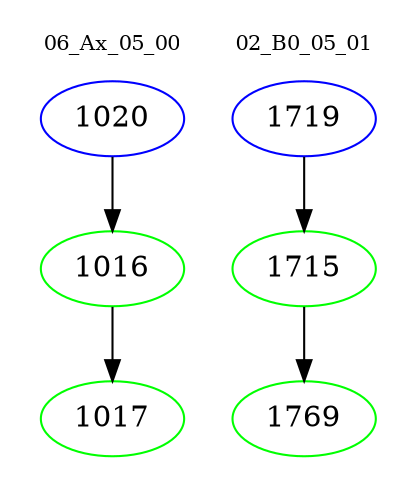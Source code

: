 digraph{
subgraph cluster_0 {
color = white
label = "06_Ax_05_00";
fontsize=10;
T0_1020 [label="1020", color="blue"]
T0_1020 -> T0_1016 [color="black"]
T0_1016 [label="1016", color="green"]
T0_1016 -> T0_1017 [color="black"]
T0_1017 [label="1017", color="green"]
}
subgraph cluster_1 {
color = white
label = "02_B0_05_01";
fontsize=10;
T1_1719 [label="1719", color="blue"]
T1_1719 -> T1_1715 [color="black"]
T1_1715 [label="1715", color="green"]
T1_1715 -> T1_1769 [color="black"]
T1_1769 [label="1769", color="green"]
}
}

